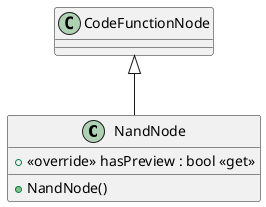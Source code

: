 @startuml
class NandNode {
    + NandNode()
    + <<override>> hasPreview : bool <<get>>
}
CodeFunctionNode <|-- NandNode
@enduml
